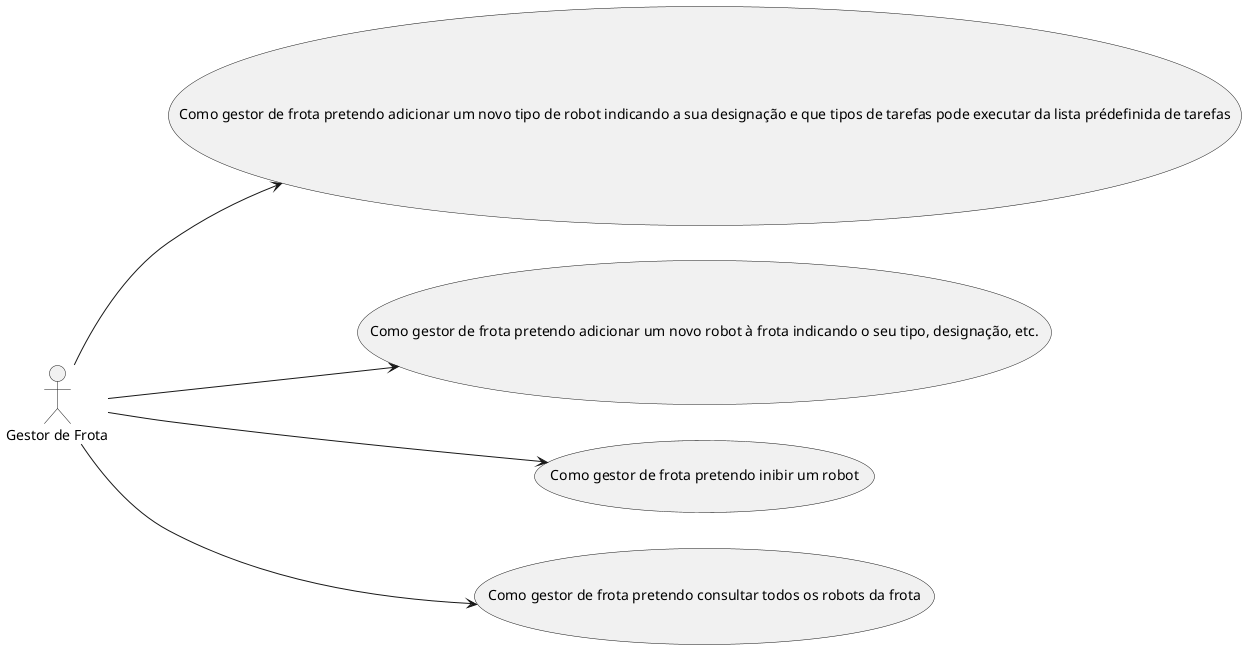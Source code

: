 @startuml
'https://plantuml.com/use-case-diagram

left to right direction

:Gestor de Frota: as GF


GF --> (Como gestor de frota pretendo adicionar um novo tipo de robot indicando a sua designação e que tipos de tarefas pode executar da lista prédefinida de tarefas)
GF --> (Como gestor de frota pretendo adicionar um novo robot à frota indicando o seu tipo, designação, etc.)
GF --> (Como gestor de frota pretendo inibir um robot)
GF --> (Como gestor de frota pretendo consultar todos os robots da frota)





@enduml